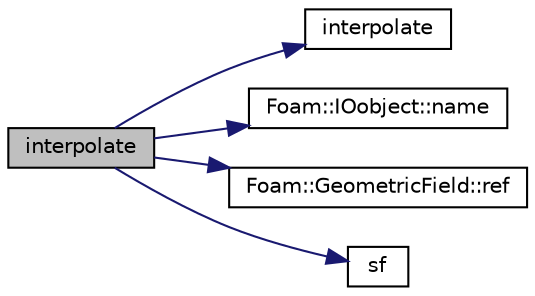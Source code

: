 digraph "interpolate"
{
  bgcolor="transparent";
  edge [fontname="Helvetica",fontsize="10",labelfontname="Helvetica",labelfontsize="10"];
  node [fontname="Helvetica",fontsize="10",shape=record];
  rankdir="LR";
  Node29086 [label="interpolate",height=0.2,width=0.4,color="black", fillcolor="grey75", style="filled", fontcolor="black"];
  Node29086 -> Node29087 [color="midnightblue",fontsize="10",style="solid",fontname="Helvetica"];
  Node29087 [label="interpolate",height=0.2,width=0.4,color="black",URL="$a21861.html#a768cc91e806b7278729a11134de57ecf",tooltip="Interpolate field onto faces using scheme given by Istream. "];
  Node29086 -> Node29088 [color="midnightblue",fontsize="10",style="solid",fontname="Helvetica"];
  Node29088 [label="Foam::IOobject::name",height=0.2,width=0.4,color="black",URL="$a27249.html#acc80e00a8ac919288fb55bd14cc88bf6",tooltip="Return name. "];
  Node29086 -> Node29089 [color="midnightblue",fontsize="10",style="solid",fontname="Helvetica"];
  Node29089 [label="Foam::GeometricField::ref",height=0.2,width=0.4,color="black",URL="$a23249.html#a08b047935717956ddaa7d514f9b65d4e",tooltip="Return a reference to the dimensioned internal field. "];
  Node29086 -> Node29090 [color="midnightblue",fontsize="10",style="solid",fontname="Helvetica"];
  Node29090 [label="sf",height=0.2,width=0.4,color="black",URL="$a19457.html#ab318caaec810447a252e6134c88a7a77"];
}
